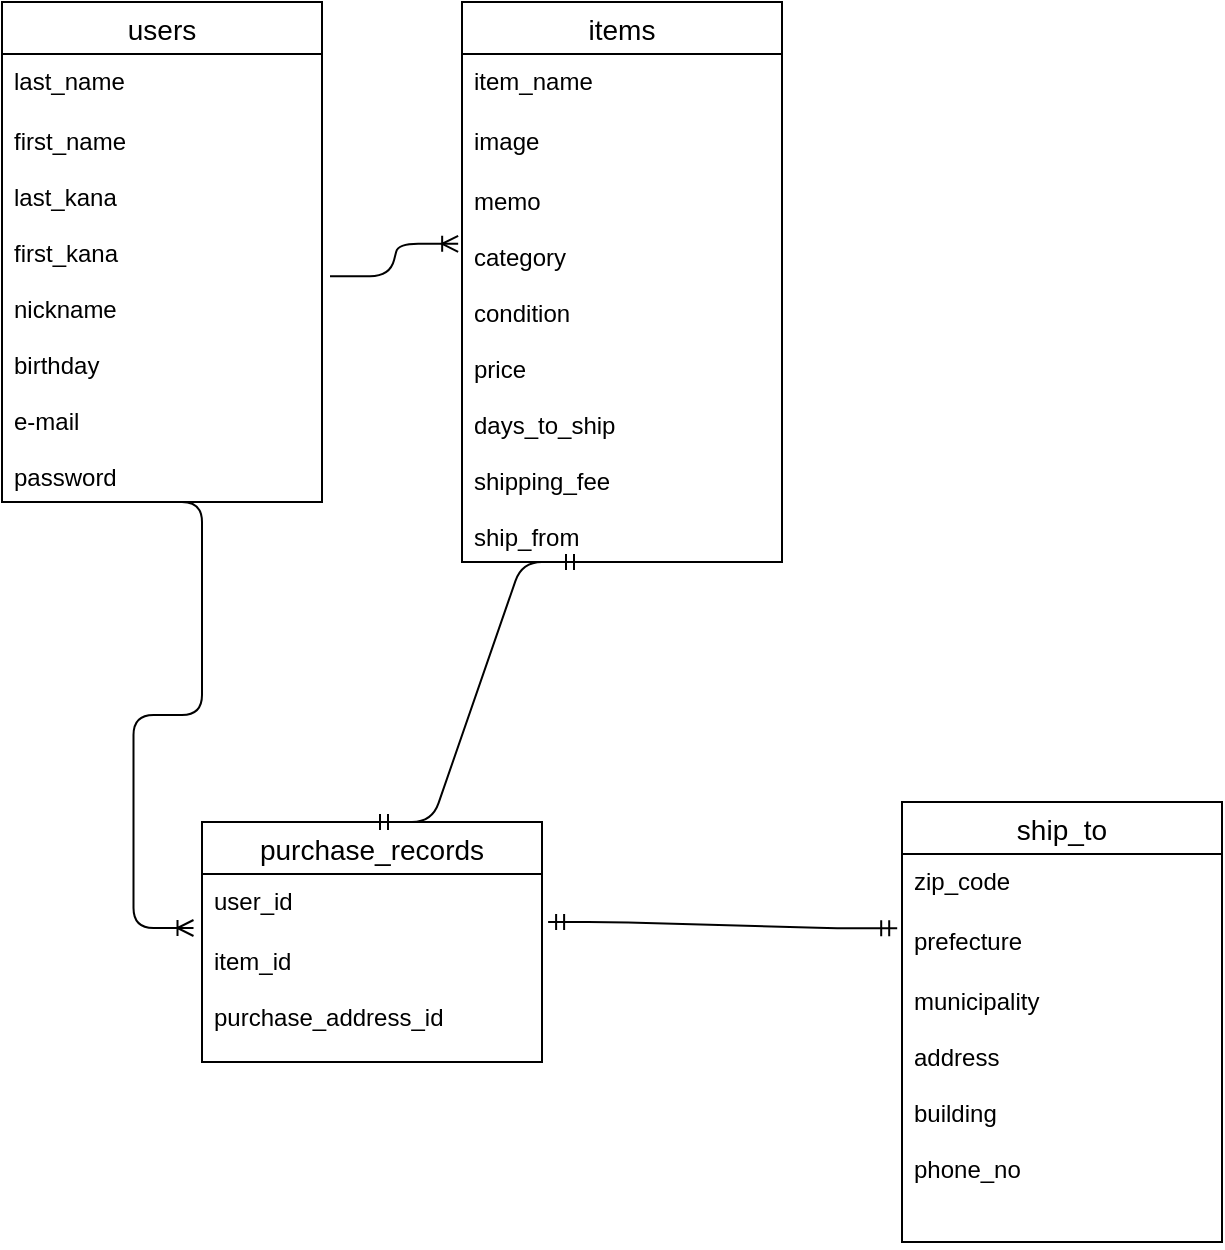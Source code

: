 <mxfile version="14.2.4" type="embed">
    <diagram id="7ub9zeOf-WAsV17vHPx7" name="ページ1">
        <mxGraphModel dx="434" dy="821" grid="1" gridSize="10" guides="1" tooltips="1" connect="1" arrows="1" fold="1" page="1" pageScale="1" pageWidth="827" pageHeight="1169" math="0" shadow="0">
            <root>
                <mxCell id="0"/>
                <mxCell id="1" parent="0"/>
                <mxCell id="2" value="users" style="swimlane;fontStyle=0;childLayout=stackLayout;horizontal=1;startSize=26;horizontalStack=0;resizeParent=1;resizeParentMax=0;resizeLast=0;collapsible=1;marginBottom=0;align=center;fontSize=14;" parent="1" vertex="1">
                    <mxGeometry x="40" width="160" height="250" as="geometry"/>
                </mxCell>
                <mxCell id="4" value="last_name&#10;&#10;&#10;" style="text;strokeColor=none;fillColor=none;spacingLeft=4;spacingRight=4;overflow=hidden;rotatable=0;points=[[0,0.5],[1,0.5]];portConstraint=eastwest;fontSize=12;" parent="2" vertex="1">
                    <mxGeometry y="26" width="160" height="30" as="geometry"/>
                </mxCell>
                <mxCell id="5" value="first_name&#10;&#10;last_kana&#10;&#10;first_kana&#10;&#10;nickname&#10;&#10;birthday&#10;&#10;e-mail&#10;&#10;password&#10;&#10;" style="text;strokeColor=none;fillColor=none;spacingLeft=4;spacingRight=4;overflow=hidden;rotatable=0;points=[[0,0.5],[1,0.5]];portConstraint=eastwest;fontSize=12;" parent="2" vertex="1">
                    <mxGeometry y="56" width="160" height="194" as="geometry"/>
                </mxCell>
                <mxCell id="17" value="" style="edgeStyle=entityRelationEdgeStyle;fontSize=12;html=1;endArrow=ERoneToMany;entryX=-0.025;entryY=0.9;entryDx=0;entryDy=0;entryPerimeter=0;" parent="2" target="11" edge="1">
                    <mxGeometry width="100" height="100" relative="1" as="geometry">
                        <mxPoint x="70" y="250" as="sourcePoint"/>
                        <mxPoint x="130" y="450" as="targetPoint"/>
                    </mxGeometry>
                </mxCell>
                <mxCell id="6" value="items" style="swimlane;fontStyle=0;childLayout=stackLayout;horizontal=1;startSize=26;horizontalStack=0;resizeParent=1;resizeParentMax=0;resizeLast=0;collapsible=1;marginBottom=0;align=center;fontSize=14;" parent="1" vertex="1">
                    <mxGeometry x="270" width="160" height="280" as="geometry"/>
                </mxCell>
                <mxCell id="7" value="item_name&#10;" style="text;strokeColor=none;fillColor=none;spacingLeft=4;spacingRight=4;overflow=hidden;rotatable=0;points=[[0,0.5],[1,0.5]];portConstraint=eastwest;fontSize=12;" parent="6" vertex="1">
                    <mxGeometry y="26" width="160" height="30" as="geometry"/>
                </mxCell>
                <mxCell id="8" value="image&#10;&#10;" style="text;strokeColor=none;fillColor=none;spacingLeft=4;spacingRight=4;overflow=hidden;rotatable=0;points=[[0,0.5],[1,0.5]];portConstraint=eastwest;fontSize=12;" parent="6" vertex="1">
                    <mxGeometry y="56" width="160" height="30" as="geometry"/>
                </mxCell>
                <mxCell id="9" value="memo&#10;&#10;category&#10;&#10;condition&#10;&#10;price&#10;&#10;days_to_ship&#10;&#10;shipping_fee&#10;&#10;ship_from&#10;&#10;" style="text;strokeColor=none;fillColor=none;spacingLeft=4;spacingRight=4;overflow=hidden;rotatable=0;points=[[0,0.5],[1,0.5]];portConstraint=eastwest;fontSize=12;" parent="6" vertex="1">
                    <mxGeometry y="86" width="160" height="194" as="geometry"/>
                </mxCell>
                <mxCell id="10" value="purchase_records" style="swimlane;fontStyle=0;childLayout=stackLayout;horizontal=1;startSize=26;horizontalStack=0;resizeParent=1;resizeParentMax=0;resizeLast=0;collapsible=1;marginBottom=0;align=center;fontSize=14;" parent="1" vertex="1">
                    <mxGeometry x="140" y="410" width="170" height="120" as="geometry"/>
                </mxCell>
                <mxCell id="11" value="user_id" style="text;strokeColor=none;fillColor=none;spacingLeft=4;spacingRight=4;overflow=hidden;rotatable=0;points=[[0,0.5],[1,0.5]];portConstraint=eastwest;fontSize=12;" parent="10" vertex="1">
                    <mxGeometry y="26" width="170" height="30" as="geometry"/>
                </mxCell>
                <mxCell id="12" value="item_id&#10;&#10;purchase_address_id" style="text;strokeColor=none;fillColor=none;spacingLeft=4;spacingRight=4;overflow=hidden;rotatable=0;points=[[0,0.5],[1,0.5]];portConstraint=eastwest;fontSize=12;" parent="10" vertex="1">
                    <mxGeometry y="56" width="170" height="64" as="geometry"/>
                </mxCell>
                <mxCell id="14" value="" style="edgeStyle=entityRelationEdgeStyle;fontSize=12;html=1;endArrow=ERoneToMany;entryX=-0.012;entryY=0.18;entryDx=0;entryDy=0;entryPerimeter=0;exitX=1.025;exitY=0.418;exitDx=0;exitDy=0;exitPerimeter=0;" parent="1" source="5" target="9" edge="1">
                    <mxGeometry width="100" height="100" relative="1" as="geometry">
                        <mxPoint x="200" y="200" as="sourcePoint"/>
                        <mxPoint x="350" y="200" as="targetPoint"/>
                    </mxGeometry>
                </mxCell>
                <mxCell id="23" value="ship_to" style="swimlane;fontStyle=0;childLayout=stackLayout;horizontal=1;startSize=26;horizontalStack=0;resizeParent=1;resizeParentMax=0;resizeLast=0;collapsible=1;marginBottom=0;align=center;fontSize=14;" parent="1" vertex="1">
                    <mxGeometry x="490" y="400" width="160" height="220" as="geometry"/>
                </mxCell>
                <mxCell id="24" value="zip_code" style="text;strokeColor=none;fillColor=none;spacingLeft=4;spacingRight=4;overflow=hidden;rotatable=0;points=[[0,0.5],[1,0.5]];portConstraint=eastwest;fontSize=12;" parent="23" vertex="1">
                    <mxGeometry y="26" width="160" height="30" as="geometry"/>
                </mxCell>
                <mxCell id="25" value="prefecture&#10;&#10;&#10;&#10;&#10;&#10;&#10;&#10;" style="text;strokeColor=none;fillColor=none;spacingLeft=4;spacingRight=4;overflow=hidden;rotatable=0;points=[[0,0.5],[1,0.5]];portConstraint=eastwest;fontSize=12;" parent="23" vertex="1">
                    <mxGeometry y="56" width="160" height="30" as="geometry"/>
                </mxCell>
                <mxCell id="26" value="municipality&#10;&#10;address&#10;&#10;building &#10;&#10;phone_no" style="text;strokeColor=none;fillColor=none;spacingLeft=4;spacingRight=4;overflow=hidden;rotatable=0;points=[[0,0.5],[1,0.5]];portConstraint=eastwest;fontSize=12;" parent="23" vertex="1">
                    <mxGeometry y="86" width="160" height="134" as="geometry"/>
                </mxCell>
                <mxCell id="27" value="" style="edgeStyle=entityRelationEdgeStyle;fontSize=12;html=1;endArrow=ERmandOne;startArrow=ERmandOne;entryX=-0.015;entryY=0.239;entryDx=0;entryDy=0;exitX=1.018;exitY=0.8;exitDx=0;exitDy=0;exitPerimeter=0;entryPerimeter=0;" parent="1" source="11" target="25" edge="1">
                    <mxGeometry width="100" height="100" relative="1" as="geometry">
                        <mxPoint x="320" y="460" as="sourcePoint"/>
                        <mxPoint x="380" y="481" as="targetPoint"/>
                    </mxGeometry>
                </mxCell>
                <mxCell id="34" value="" style="edgeStyle=entityRelationEdgeStyle;fontSize=12;html=1;endArrow=ERmandOne;startArrow=ERmandOne;entryX=0.375;entryY=1;entryDx=0;entryDy=0;entryPerimeter=0;exitX=0.5;exitY=0;exitDx=0;exitDy=0;" parent="1" source="10" target="9" edge="1">
                    <mxGeometry width="100" height="100" relative="1" as="geometry">
                        <mxPoint x="230" y="400" as="sourcePoint"/>
                        <mxPoint x="330" y="300" as="targetPoint"/>
                    </mxGeometry>
                </mxCell>
            </root>
        </mxGraphModel>
    </diagram>
</mxfile>